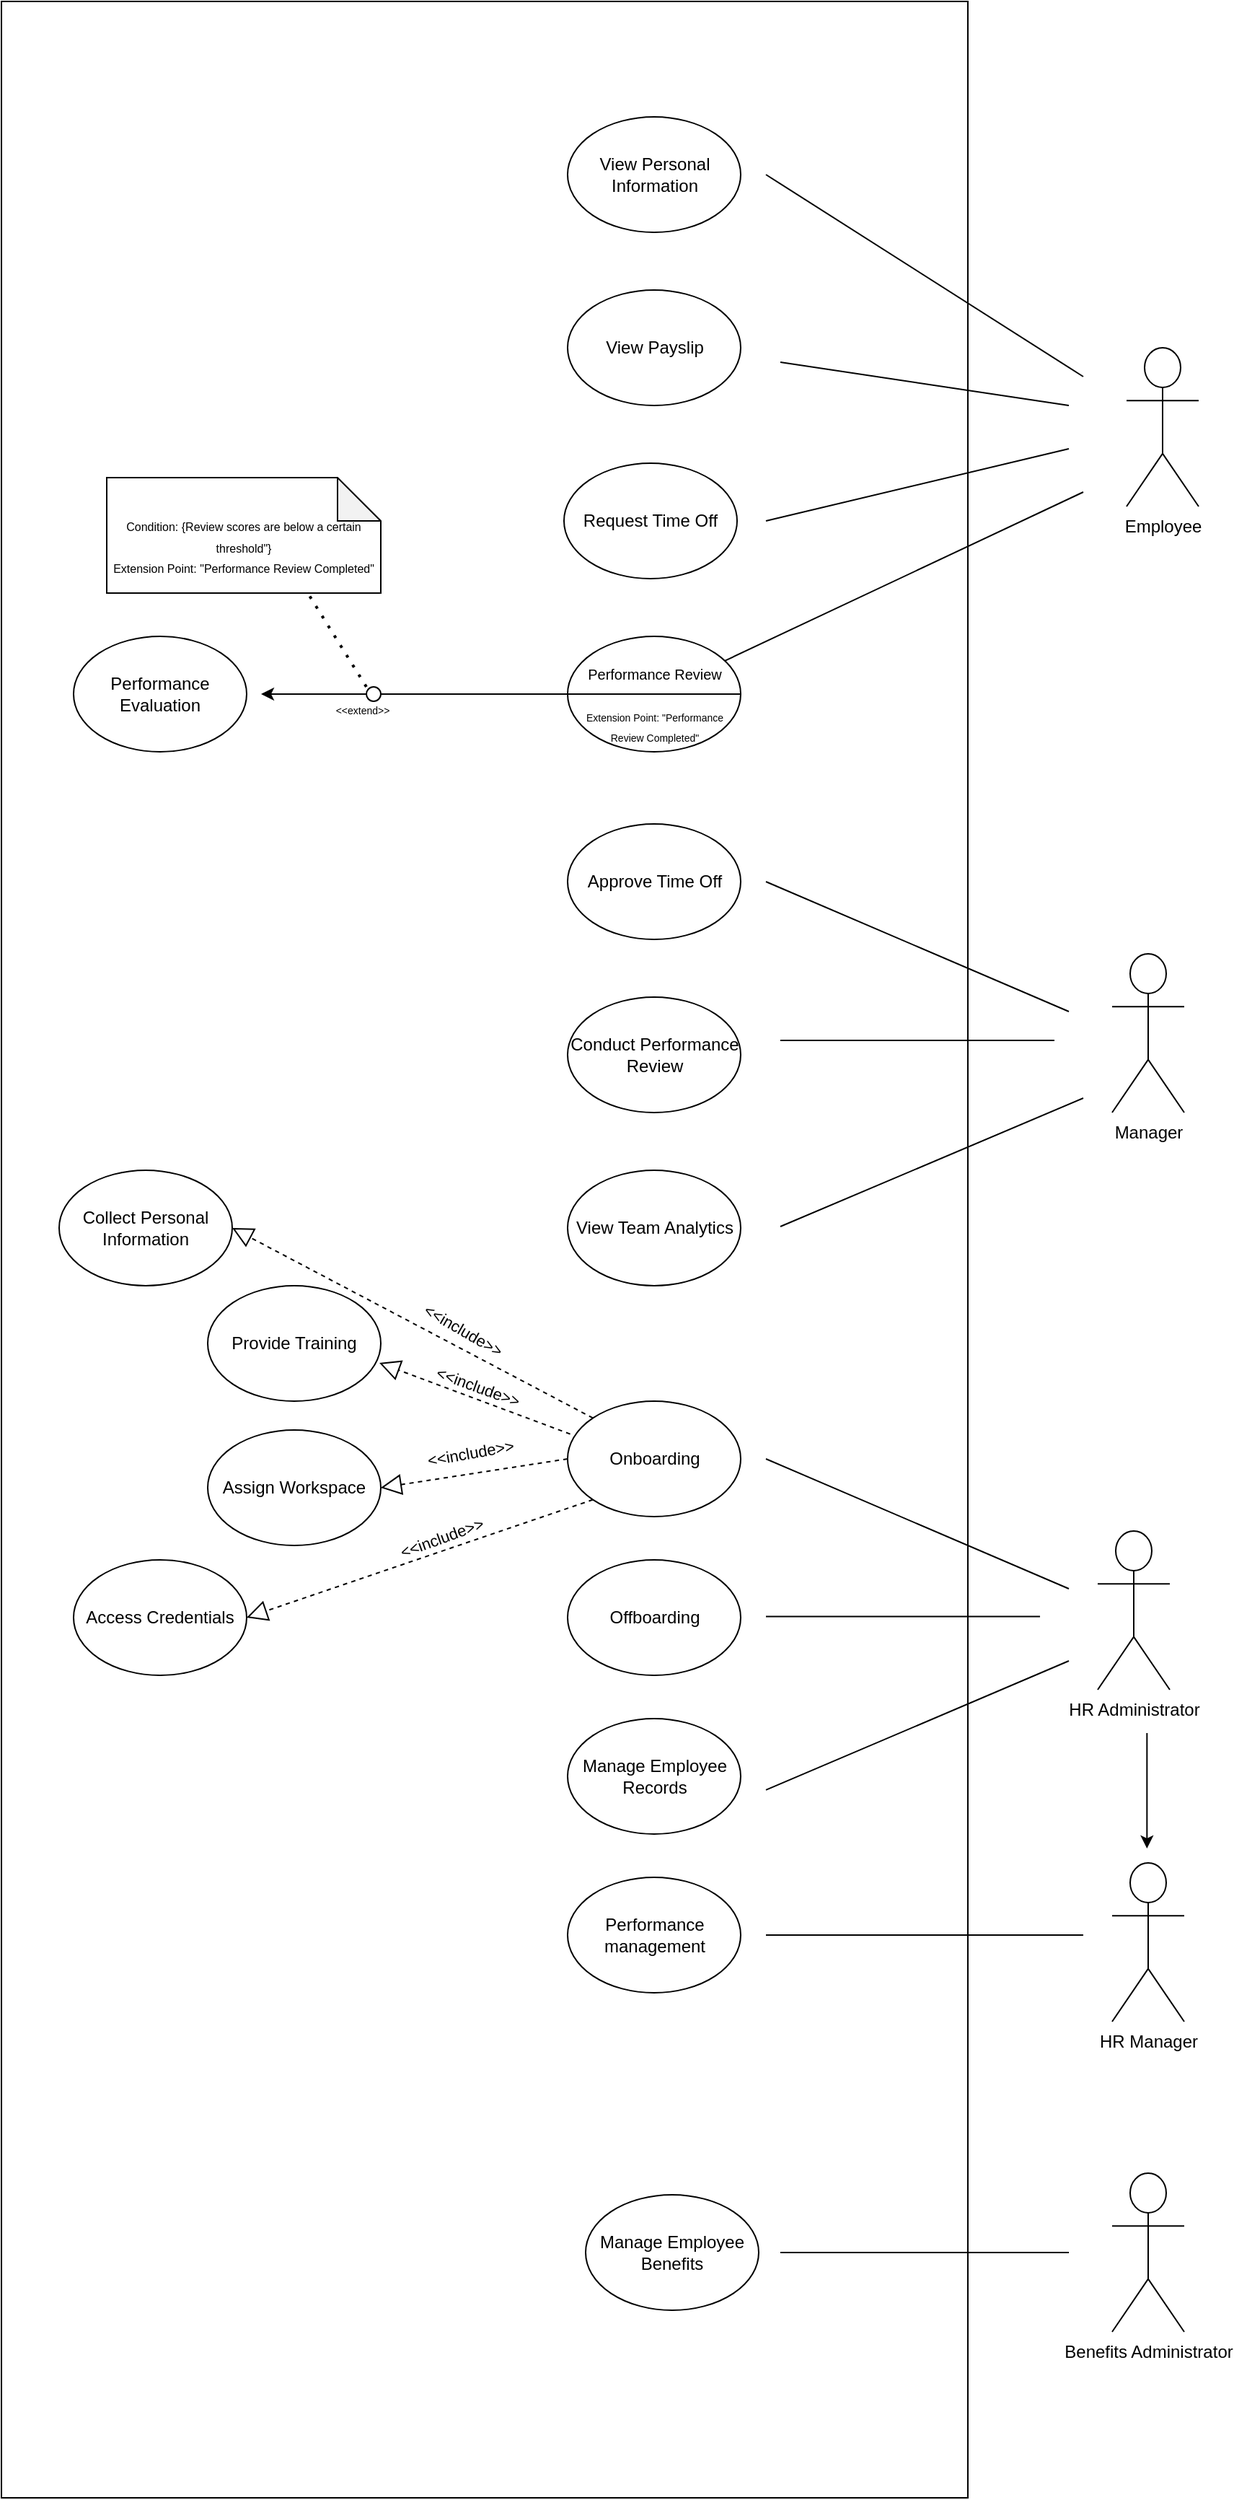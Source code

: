 <mxfile version="22.0.6" type="github">
  <diagram name="Page-1" id="WBi0yy7iUrweVhrKGvm1">
    <mxGraphModel dx="4030" dy="2033" grid="1" gridSize="10" guides="1" tooltips="1" connect="1" arrows="1" fold="1" page="1" pageScale="1" pageWidth="850" pageHeight="1100" math="0" shadow="0">
      <root>
        <mxCell id="0" />
        <mxCell id="1" parent="0" />
        <mxCell id="yYRyEqO5jqjLsj4i_Z6w-128" value="" style="rounded=0;whiteSpace=wrap;html=1;direction=south;" vertex="1" parent="1">
          <mxGeometry x="-320" y="240" width="670" height="1730" as="geometry" />
        </mxCell>
        <mxCell id="yYRyEqO5jqjLsj4i_Z6w-129" value="View Personal Information" style="ellipse;whiteSpace=wrap;html=1;" vertex="1" parent="1">
          <mxGeometry x="72.5" y="320" width="120" height="80" as="geometry" />
        </mxCell>
        <mxCell id="yYRyEqO5jqjLsj4i_Z6w-130" value="View Payslip" style="ellipse;whiteSpace=wrap;html=1;" vertex="1" parent="1">
          <mxGeometry x="72.5" y="440" width="120" height="80" as="geometry" />
        </mxCell>
        <mxCell id="yYRyEqO5jqjLsj4i_Z6w-131" value="Request Time Off" style="ellipse;whiteSpace=wrap;html=1;" vertex="1" parent="1">
          <mxGeometry x="70" y="560" width="120" height="80" as="geometry" />
        </mxCell>
        <mxCell id="yYRyEqO5jqjLsj4i_Z6w-132" value="&lt;font style=&quot;&quot;&gt;&lt;font size=&quot;1&quot;&gt;&lt;br&gt;Performance Review&lt;br&gt;&lt;/font&gt;&lt;br&gt;&lt;font style=&quot;font-size: 7px;&quot;&gt;Extension Point: &quot;Performance Review Completed&quot;&lt;/font&gt;&lt;br&gt;&lt;/font&gt;" style="ellipse;whiteSpace=wrap;html=1;" vertex="1" parent="1">
          <mxGeometry x="72.5" y="680" width="120" height="80" as="geometry" />
        </mxCell>
        <mxCell id="yYRyEqO5jqjLsj4i_Z6w-133" value="" style="endArrow=none;html=1;rounded=0;" edge="1" parent="1" source="yYRyEqO5jqjLsj4i_Z6w-132">
          <mxGeometry width="50" height="50" relative="1" as="geometry">
            <mxPoint x="230" y="700" as="sourcePoint" />
            <mxPoint x="430" y="580" as="targetPoint" />
          </mxGeometry>
        </mxCell>
        <mxCell id="yYRyEqO5jqjLsj4i_Z6w-134" value="" style="endArrow=none;html=1;rounded=0;" edge="1" parent="1">
          <mxGeometry width="50" height="50" relative="1" as="geometry">
            <mxPoint x="210" y="360" as="sourcePoint" />
            <mxPoint x="430" y="500" as="targetPoint" />
          </mxGeometry>
        </mxCell>
        <mxCell id="yYRyEqO5jqjLsj4i_Z6w-135" value="" style="endArrow=none;html=1;rounded=0;" edge="1" parent="1">
          <mxGeometry width="50" height="50" relative="1" as="geometry">
            <mxPoint x="220" y="490" as="sourcePoint" />
            <mxPoint x="420" y="520" as="targetPoint" />
          </mxGeometry>
        </mxCell>
        <mxCell id="yYRyEqO5jqjLsj4i_Z6w-136" value="" style="endArrow=none;html=1;rounded=0;" edge="1" parent="1">
          <mxGeometry width="50" height="50" relative="1" as="geometry">
            <mxPoint x="210" y="600" as="sourcePoint" />
            <mxPoint x="420" y="550" as="targetPoint" />
          </mxGeometry>
        </mxCell>
        <mxCell id="yYRyEqO5jqjLsj4i_Z6w-137" value="Employee&lt;br&gt;" style="shape=umlActor;verticalLabelPosition=bottom;verticalAlign=top;html=1;outlineConnect=0;" vertex="1" parent="1">
          <mxGeometry x="460" y="480" width="50" height="110" as="geometry" />
        </mxCell>
        <mxCell id="yYRyEqO5jqjLsj4i_Z6w-138" value="Approve Time Off" style="ellipse;whiteSpace=wrap;html=1;" vertex="1" parent="1">
          <mxGeometry x="72.5" y="810" width="120" height="80" as="geometry" />
        </mxCell>
        <mxCell id="yYRyEqO5jqjLsj4i_Z6w-139" value="Conduct Performance Review" style="ellipse;whiteSpace=wrap;html=1;" vertex="1" parent="1">
          <mxGeometry x="72.5" y="930" width="120" height="80" as="geometry" />
        </mxCell>
        <mxCell id="yYRyEqO5jqjLsj4i_Z6w-140" value="View Team Analytics" style="ellipse;whiteSpace=wrap;html=1;" vertex="1" parent="1">
          <mxGeometry x="72.5" y="1050" width="120" height="80" as="geometry" />
        </mxCell>
        <mxCell id="yYRyEqO5jqjLsj4i_Z6w-141" value="" style="endArrow=none;html=1;rounded=0;exitX=0.361;exitY=0.4;exitDx=0;exitDy=0;exitPerimeter=0;" edge="1" parent="1">
          <mxGeometry width="50" height="50" relative="1" as="geometry">
            <mxPoint x="210" y="1479.47" as="sourcePoint" />
            <mxPoint x="420" y="1390" as="targetPoint" />
          </mxGeometry>
        </mxCell>
        <mxCell id="yYRyEqO5jqjLsj4i_Z6w-142" value="" style="endArrow=none;html=1;rounded=0;exitX=0.979;exitY=0.375;exitDx=0;exitDy=0;exitPerimeter=0;" edge="1" parent="1">
          <mxGeometry width="50" height="50" relative="1" as="geometry">
            <mxPoint x="219.98" y="960" as="sourcePoint" />
            <mxPoint x="410" y="960" as="targetPoint" />
          </mxGeometry>
        </mxCell>
        <mxCell id="yYRyEqO5jqjLsj4i_Z6w-143" value="" style="endArrow=none;html=1;rounded=0;exitX=0.26;exitY=0.424;exitDx=0;exitDy=0;exitPerimeter=0;" edge="1" parent="1">
          <mxGeometry width="50" height="50" relative="1" as="geometry">
            <mxPoint x="210.0" y="1250.0" as="sourcePoint" />
            <mxPoint x="420" y="1340" as="targetPoint" />
          </mxGeometry>
        </mxCell>
        <mxCell id="yYRyEqO5jqjLsj4i_Z6w-144" value="Manager&lt;br&gt;" style="shape=umlActor;verticalLabelPosition=bottom;verticalAlign=top;html=1;outlineConnect=0;" vertex="1" parent="1">
          <mxGeometry x="450" y="900" width="50" height="110" as="geometry" />
        </mxCell>
        <mxCell id="yYRyEqO5jqjLsj4i_Z6w-145" value="Onboarding" style="ellipse;whiteSpace=wrap;html=1;" vertex="1" parent="1">
          <mxGeometry x="72.5" y="1210" width="120" height="80" as="geometry" />
        </mxCell>
        <mxCell id="yYRyEqO5jqjLsj4i_Z6w-146" value="Offboarding" style="ellipse;whiteSpace=wrap;html=1;" vertex="1" parent="1">
          <mxGeometry x="72.5" y="1320" width="120" height="80" as="geometry" />
        </mxCell>
        <mxCell id="yYRyEqO5jqjLsj4i_Z6w-147" value="Manage Employee Records" style="ellipse;whiteSpace=wrap;html=1;" vertex="1" parent="1">
          <mxGeometry x="72.5" y="1430" width="120" height="80" as="geometry" />
        </mxCell>
        <mxCell id="yYRyEqO5jqjLsj4i_Z6w-148" value="" style="endArrow=none;html=1;rounded=0;exitX=0.361;exitY=0.4;exitDx=0;exitDy=0;exitPerimeter=0;" edge="1" parent="1">
          <mxGeometry width="50" height="50" relative="1" as="geometry">
            <mxPoint x="220" y="1089" as="sourcePoint" />
            <mxPoint x="430" y="1000" as="targetPoint" />
          </mxGeometry>
        </mxCell>
        <mxCell id="yYRyEqO5jqjLsj4i_Z6w-149" value="" style="endArrow=none;html=1;rounded=0;exitX=0.979;exitY=0.375;exitDx=0;exitDy=0;exitPerimeter=0;" edge="1" parent="1">
          <mxGeometry width="50" height="50" relative="1" as="geometry">
            <mxPoint x="210" y="1359.23" as="sourcePoint" />
            <mxPoint x="400.02" y="1359.23" as="targetPoint" />
          </mxGeometry>
        </mxCell>
        <mxCell id="yYRyEqO5jqjLsj4i_Z6w-150" value="" style="endArrow=none;html=1;rounded=0;exitX=0.26;exitY=0.424;exitDx=0;exitDy=0;exitPerimeter=0;" edge="1" parent="1">
          <mxGeometry width="50" height="50" relative="1" as="geometry">
            <mxPoint x="210.0" y="850.0" as="sourcePoint" />
            <mxPoint x="420" y="940" as="targetPoint" />
          </mxGeometry>
        </mxCell>
        <mxCell id="yYRyEqO5jqjLsj4i_Z6w-151" value="HR Administrator" style="shape=umlActor;verticalLabelPosition=bottom;verticalAlign=top;html=1;outlineConnect=0;" vertex="1" parent="1">
          <mxGeometry x="440" y="1300" width="50" height="110" as="geometry" />
        </mxCell>
        <mxCell id="yYRyEqO5jqjLsj4i_Z6w-152" value="Performance management" style="ellipse;whiteSpace=wrap;html=1;" vertex="1" parent="1">
          <mxGeometry x="72.5" y="1540" width="120" height="80" as="geometry" />
        </mxCell>
        <mxCell id="yYRyEqO5jqjLsj4i_Z6w-153" value="" style="endArrow=none;html=1;rounded=0;" edge="1" parent="1">
          <mxGeometry width="50" height="50" relative="1" as="geometry">
            <mxPoint x="210" y="1580" as="sourcePoint" />
            <mxPoint x="430" y="1580" as="targetPoint" />
          </mxGeometry>
        </mxCell>
        <mxCell id="yYRyEqO5jqjLsj4i_Z6w-154" value="HR Manager" style="shape=umlActor;verticalLabelPosition=bottom;verticalAlign=top;html=1;outlineConnect=0;" vertex="1" parent="1">
          <mxGeometry x="450" y="1530" width="50" height="110" as="geometry" />
        </mxCell>
        <mxCell id="yYRyEqO5jqjLsj4i_Z6w-155" value="" style="endArrow=classic;html=1;rounded=0;" edge="1" parent="1">
          <mxGeometry width="50" height="50" relative="1" as="geometry">
            <mxPoint x="474.17" y="1440" as="sourcePoint" />
            <mxPoint x="474.17" y="1520" as="targetPoint" />
          </mxGeometry>
        </mxCell>
        <mxCell id="yYRyEqO5jqjLsj4i_Z6w-156" value="" style="endArrow=classic;html=1;rounded=0;exitX=0;exitY=0.5;exitDx=0;exitDy=0;" edge="1" parent="1" source="yYRyEqO5jqjLsj4i_Z6w-132">
          <mxGeometry width="50" height="50" relative="1" as="geometry">
            <mxPoint x="-140" y="720" as="sourcePoint" />
            <mxPoint x="-140" y="720" as="targetPoint" />
          </mxGeometry>
        </mxCell>
        <mxCell id="yYRyEqO5jqjLsj4i_Z6w-157" value="Performance Evaluation" style="ellipse;whiteSpace=wrap;html=1;" vertex="1" parent="1">
          <mxGeometry x="-270" y="680" width="120" height="80" as="geometry" />
        </mxCell>
        <mxCell id="yYRyEqO5jqjLsj4i_Z6w-158" value="" style="endArrow=none;dashed=1;html=1;dashPattern=1 3;strokeWidth=2;rounded=0;" edge="1" parent="1">
          <mxGeometry width="50" height="50" relative="1" as="geometry">
            <mxPoint x="-67" y="715" as="sourcePoint" />
            <mxPoint x="-117" y="635" as="targetPoint" />
          </mxGeometry>
        </mxCell>
        <mxCell id="yYRyEqO5jqjLsj4i_Z6w-159" value="" style="ellipse;whiteSpace=wrap;html=1;aspect=fixed;" vertex="1" parent="1">
          <mxGeometry x="-67" y="715" width="10" height="10" as="geometry" />
        </mxCell>
        <mxCell id="yYRyEqO5jqjLsj4i_Z6w-160" value="&lt;font style=&quot;font-size: 8px;&quot;&gt;&lt;br&gt;Condition: {Review scores are below a certain threshold&quot;}&lt;br&gt;Extension Point: &quot;Performance Review Completed&quot;&lt;br&gt;&lt;/font&gt;" style="shape=note;whiteSpace=wrap;html=1;backgroundOutline=1;darkOpacity=0.05;" vertex="1" parent="1">
          <mxGeometry x="-247" y="570" width="190" height="80" as="geometry" />
        </mxCell>
        <mxCell id="yYRyEqO5jqjLsj4i_Z6w-161" value="&lt;font style=&quot;font-size: 7px;&quot;&gt;&amp;lt;&amp;lt;extend&amp;gt;&amp;gt;&lt;/font&gt;" style="text;html=1;align=center;verticalAlign=middle;resizable=0;points=[];autosize=1;strokeColor=none;fillColor=none;" vertex="1" parent="1">
          <mxGeometry x="-100" y="715" width="60" height="30" as="geometry" />
        </mxCell>
        <mxCell id="yYRyEqO5jqjLsj4i_Z6w-162" value="" style="endArrow=none;html=1;rounded=0;entryX=1;entryY=0.5;entryDx=0;entryDy=0;exitX=0;exitY=0.5;exitDx=0;exitDy=0;" edge="1" parent="1" source="yYRyEqO5jqjLsj4i_Z6w-132" target="yYRyEqO5jqjLsj4i_Z6w-132">
          <mxGeometry width="50" height="50" relative="1" as="geometry">
            <mxPoint x="72.5" y="725" as="sourcePoint" />
            <mxPoint x="122.5" y="675" as="targetPoint" />
          </mxGeometry>
        </mxCell>
        <mxCell id="yYRyEqO5jqjLsj4i_Z6w-163" value=" Collect Personal Information " style="ellipse;whiteSpace=wrap;html=1;" vertex="1" parent="1">
          <mxGeometry x="-280" y="1050" width="120" height="80" as="geometry" />
        </mxCell>
        <mxCell id="yYRyEqO5jqjLsj4i_Z6w-164" value="Provide Training" style="ellipse;whiteSpace=wrap;html=1;" vertex="1" parent="1">
          <mxGeometry x="-177" y="1130" width="120" height="80" as="geometry" />
        </mxCell>
        <mxCell id="yYRyEqO5jqjLsj4i_Z6w-165" value="Access Credentials" style="ellipse;whiteSpace=wrap;html=1;" vertex="1" parent="1">
          <mxGeometry x="-270" y="1320" width="120" height="80" as="geometry" />
        </mxCell>
        <mxCell id="yYRyEqO5jqjLsj4i_Z6w-166" value="Assign Workspace" style="ellipse;whiteSpace=wrap;html=1;" vertex="1" parent="1">
          <mxGeometry x="-177" y="1230" width="120" height="80" as="geometry" />
        </mxCell>
        <mxCell id="yYRyEqO5jqjLsj4i_Z6w-167" value="" style="endArrow=block;dashed=1;endFill=0;endSize=12;html=1;rounded=0;exitX=0;exitY=1;exitDx=0;exitDy=0;" edge="1" parent="1" source="yYRyEqO5jqjLsj4i_Z6w-145">
          <mxGeometry width="160" relative="1" as="geometry">
            <mxPoint x="10" y="1310" as="sourcePoint" />
            <mxPoint x="-150" y="1360" as="targetPoint" />
          </mxGeometry>
        </mxCell>
        <mxCell id="yYRyEqO5jqjLsj4i_Z6w-168" value="" style="endArrow=block;dashed=1;endFill=0;endSize=12;html=1;rounded=0;exitX=0;exitY=0.5;exitDx=0;exitDy=0;entryX=1;entryY=0.5;entryDx=0;entryDy=0;" edge="1" parent="1" source="yYRyEqO5jqjLsj4i_Z6w-145" target="yYRyEqO5jqjLsj4i_Z6w-166">
          <mxGeometry width="160" relative="1" as="geometry">
            <mxPoint x="10" y="1310" as="sourcePoint" />
            <mxPoint x="-50" y="1260" as="targetPoint" />
          </mxGeometry>
        </mxCell>
        <mxCell id="yYRyEqO5jqjLsj4i_Z6w-169" value="" style="endArrow=block;dashed=1;endFill=0;endSize=12;html=1;rounded=0;exitX=0.015;exitY=0.285;exitDx=0;exitDy=0;exitPerimeter=0;entryX=0.992;entryY=0.669;entryDx=0;entryDy=0;entryPerimeter=0;" edge="1" parent="1" source="yYRyEqO5jqjLsj4i_Z6w-145" target="yYRyEqO5jqjLsj4i_Z6w-164">
          <mxGeometry width="160" relative="1" as="geometry">
            <mxPoint x="10" y="1310" as="sourcePoint" />
            <mxPoint x="170" y="1310" as="targetPoint" />
          </mxGeometry>
        </mxCell>
        <mxCell id="yYRyEqO5jqjLsj4i_Z6w-170" value="" style="endArrow=block;dashed=1;endFill=0;endSize=12;html=1;rounded=0;entryX=1;entryY=0.5;entryDx=0;entryDy=0;exitX=0;exitY=0;exitDx=0;exitDy=0;" edge="1" parent="1" source="yYRyEqO5jqjLsj4i_Z6w-145" target="yYRyEqO5jqjLsj4i_Z6w-163">
          <mxGeometry width="160" relative="1" as="geometry">
            <mxPoint x="10" y="1310" as="sourcePoint" />
            <mxPoint x="170" y="1310" as="targetPoint" />
          </mxGeometry>
        </mxCell>
        <mxCell id="yYRyEqO5jqjLsj4i_Z6w-171" value="&amp;lt;&amp;lt;include&amp;gt;&amp;gt;" style="edgeLabel;html=1;align=center;verticalAlign=middle;resizable=0;points=[];rotation=30;" vertex="1" connectable="0" parent="yYRyEqO5jqjLsj4i_Z6w-170">
          <mxGeometry x="-0.099" relative="1" as="geometry">
            <mxPoint x="23" y="-2" as="offset" />
          </mxGeometry>
        </mxCell>
        <mxCell id="yYRyEqO5jqjLsj4i_Z6w-172" value="&amp;lt;&amp;lt;include&amp;gt;&amp;gt;" style="edgeLabel;html=1;align=center;verticalAlign=middle;resizable=0;points=[];rotation=20;" vertex="1" connectable="0" parent="1">
          <mxGeometry x="10.005" y="1199.998" as="geometry" />
        </mxCell>
        <mxCell id="yYRyEqO5jqjLsj4i_Z6w-173" value="&amp;lt;&amp;lt;include&amp;gt;&amp;gt;" style="edgeLabel;html=1;align=center;verticalAlign=middle;resizable=0;points=[];rotation=350;" vertex="1" connectable="0" parent="1">
          <mxGeometry x="0.005" y="1219.998" as="geometry">
            <mxPoint x="0.093" y="26.57" as="offset" />
          </mxGeometry>
        </mxCell>
        <mxCell id="yYRyEqO5jqjLsj4i_Z6w-174" value="&amp;lt;&amp;lt;include&amp;gt;&amp;gt;" style="edgeLabel;html=1;align=center;verticalAlign=middle;resizable=0;points=[];rotation=340;" vertex="1" connectable="0" parent="1">
          <mxGeometry x="-24.995" y="1279.998" as="geometry">
            <mxPoint x="0.093" y="26.57" as="offset" />
          </mxGeometry>
        </mxCell>
        <mxCell id="yYRyEqO5jqjLsj4i_Z6w-175" value="Manage Employee Benefits" style="ellipse;whiteSpace=wrap;html=1;" vertex="1" parent="1">
          <mxGeometry x="85" y="1760" width="120" height="80" as="geometry" />
        </mxCell>
        <mxCell id="yYRyEqO5jqjLsj4i_Z6w-176" value="" style="endArrow=none;html=1;rounded=0;" edge="1" parent="1">
          <mxGeometry width="50" height="50" relative="1" as="geometry">
            <mxPoint x="220" y="1800" as="sourcePoint" />
            <mxPoint x="420" y="1800" as="targetPoint" />
          </mxGeometry>
        </mxCell>
        <mxCell id="yYRyEqO5jqjLsj4i_Z6w-177" value="Benefits Administrator" style="shape=umlActor;verticalLabelPosition=bottom;verticalAlign=top;html=1;outlineConnect=0;" vertex="1" parent="1">
          <mxGeometry x="450" y="1745" width="50" height="110" as="geometry" />
        </mxCell>
      </root>
    </mxGraphModel>
  </diagram>
</mxfile>
